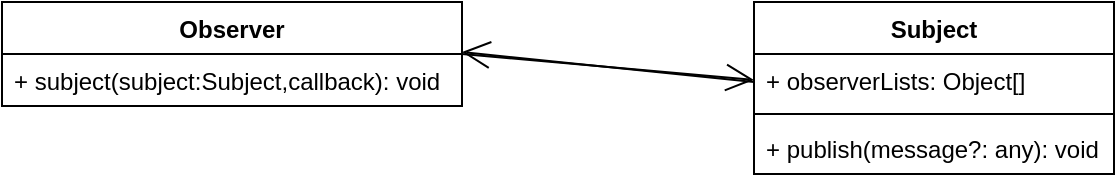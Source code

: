 <mxfile version="14.4.9" type="github">
  <diagram id="C5RBs43oDa-KdzZeNtuy" name="Page-1">
    <mxGraphModel dx="1604" dy="801" grid="1" gridSize="10" guides="1" tooltips="1" connect="1" arrows="1" fold="1" page="1" pageScale="1" pageWidth="827" pageHeight="1169" math="0" shadow="0">
      <root>
        <mxCell id="WIyWlLk6GJQsqaUBKTNV-0" />
        <mxCell id="WIyWlLk6GJQsqaUBKTNV-1" parent="WIyWlLk6GJQsqaUBKTNV-0" />
        <mxCell id="g7232TLso5XPl0Yoc4YF-8" value="Observer" style="swimlane;fontStyle=1;align=center;verticalAlign=top;childLayout=stackLayout;horizontal=1;startSize=26;horizontalStack=0;resizeParent=1;resizeParentMax=0;resizeLast=0;collapsible=1;marginBottom=0;" parent="WIyWlLk6GJQsqaUBKTNV-1" vertex="1">
          <mxGeometry x="136" y="130" width="230" height="52" as="geometry" />
        </mxCell>
        <mxCell id="g7232TLso5XPl0Yoc4YF-11" value="+ subject(subject:Subject,callback): void" style="text;strokeColor=none;fillColor=none;align=left;verticalAlign=top;spacingLeft=4;spacingRight=4;overflow=hidden;rotatable=0;points=[[0,0.5],[1,0.5]];portConstraint=eastwest;" parent="g7232TLso5XPl0Yoc4YF-8" vertex="1">
          <mxGeometry y="26" width="230" height="26" as="geometry" />
        </mxCell>
        <mxCell id="WaVCfduokp6muiIoYJma-0" value="Subject" style="swimlane;fontStyle=1;align=center;verticalAlign=top;childLayout=stackLayout;horizontal=1;startSize=26;horizontalStack=0;resizeParent=1;resizeParentMax=0;resizeLast=0;collapsible=1;marginBottom=0;" vertex="1" parent="WIyWlLk6GJQsqaUBKTNV-1">
          <mxGeometry x="512" y="130" width="180" height="86" as="geometry">
            <mxRectangle x="430" y="150" width="80" height="26" as="alternateBounds" />
          </mxGeometry>
        </mxCell>
        <mxCell id="WaVCfduokp6muiIoYJma-1" value="+ observerLists: Object[]" style="text;strokeColor=none;fillColor=none;align=left;verticalAlign=top;spacingLeft=4;spacingRight=4;overflow=hidden;rotatable=0;points=[[0,0.5],[1,0.5]];portConstraint=eastwest;" vertex="1" parent="WaVCfduokp6muiIoYJma-0">
          <mxGeometry y="26" width="180" height="26" as="geometry" />
        </mxCell>
        <mxCell id="WaVCfduokp6muiIoYJma-2" value="" style="line;strokeWidth=1;fillColor=none;align=left;verticalAlign=middle;spacingTop=-1;spacingLeft=3;spacingRight=3;rotatable=0;labelPosition=right;points=[];portConstraint=eastwest;" vertex="1" parent="WaVCfduokp6muiIoYJma-0">
          <mxGeometry y="52" width="180" height="8" as="geometry" />
        </mxCell>
        <mxCell id="WaVCfduokp6muiIoYJma-3" value="+ publish(message?: any): void" style="text;strokeColor=none;fillColor=none;align=left;verticalAlign=top;spacingLeft=4;spacingRight=4;overflow=hidden;rotatable=0;points=[[0,0.5],[1,0.5]];portConstraint=eastwest;" vertex="1" parent="WaVCfduokp6muiIoYJma-0">
          <mxGeometry y="60" width="180" height="26" as="geometry" />
        </mxCell>
        <mxCell id="WaVCfduokp6muiIoYJma-4" value="" style="endArrow=open;endFill=1;endSize=12;html=1;entryX=0;entryY=0.5;entryDx=0;entryDy=0;exitX=1;exitY=0.5;exitDx=0;exitDy=0;" edge="1" parent="WIyWlLk6GJQsqaUBKTNV-1" source="g7232TLso5XPl0Yoc4YF-8" target="WaVCfduokp6muiIoYJma-1">
          <mxGeometry width="160" relative="1" as="geometry">
            <mxPoint x="292" y="190" as="sourcePoint" />
            <mxPoint x="442" y="150" as="targetPoint" />
          </mxGeometry>
        </mxCell>
        <mxCell id="WaVCfduokp6muiIoYJma-8" value="" style="endArrow=open;endFill=1;endSize=12;html=1;entryX=1;entryY=-0.038;entryDx=0;entryDy=0;entryPerimeter=0;" edge="1" parent="WIyWlLk6GJQsqaUBKTNV-1" target="g7232TLso5XPl0Yoc4YF-11">
          <mxGeometry width="160" relative="1" as="geometry">
            <mxPoint x="512" y="170" as="sourcePoint" />
            <mxPoint x="502" y="260" as="targetPoint" />
          </mxGeometry>
        </mxCell>
      </root>
    </mxGraphModel>
  </diagram>
</mxfile>
